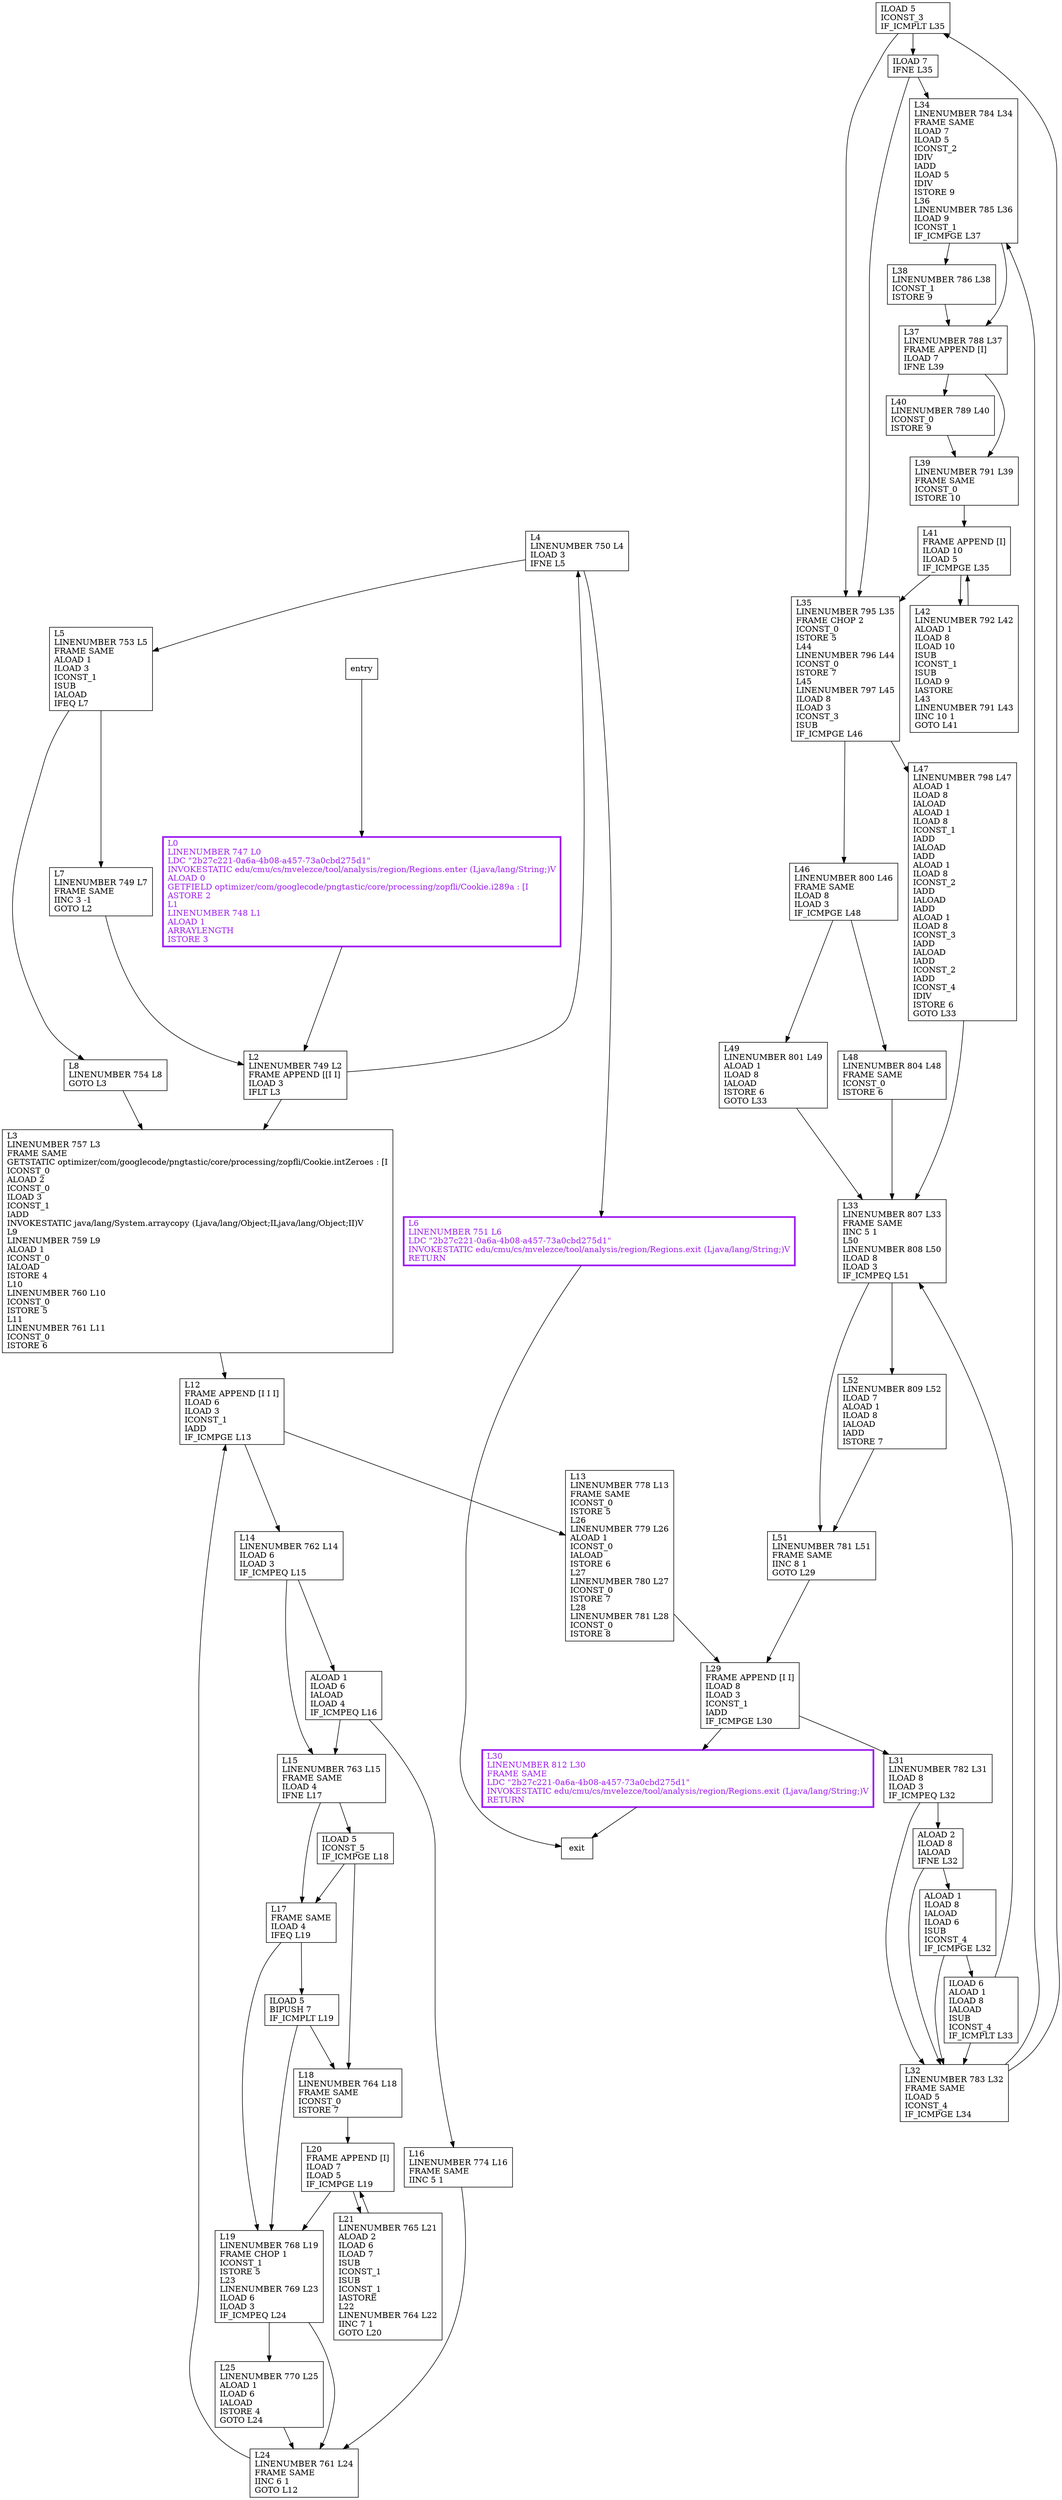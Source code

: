 digraph optimizeHuffmanForRle {
node [shape=record];
242989056 [label="ILOAD 5\lICONST_3\lIF_ICMPLT L35\l"];
1543593152 [label="L8\lLINENUMBER 754 L8\lGOTO L3\l"];
752524531 [label="L34\lLINENUMBER 784 L34\lFRAME SAME\lILOAD 7\lILOAD 5\lICONST_2\lIDIV\lIADD\lILOAD 5\lIDIV\lISTORE 9\lL36\lLINENUMBER 785 L36\lILOAD 9\lICONST_1\lIF_ICMPGE L37\l"];
1438969966 [label="L49\lLINENUMBER 801 L49\lALOAD 1\lILOAD 8\lIALOAD\lISTORE 6\lGOTO L33\l"];
688305679 [label="L46\lLINENUMBER 800 L46\lFRAME SAME\lILOAD 8\lILOAD 3\lIF_ICMPGE L48\l"];
280025442 [label="L18\lLINENUMBER 764 L18\lFRAME SAME\lICONST_0\lISTORE 7\l"];
552514505 [label="L14\lLINENUMBER 762 L14\lILOAD 6\lILOAD 3\lIF_ICMPEQ L15\l"];
1212632500 [label="L6\lLINENUMBER 751 L6\lLDC \"2b27c221-0a6a-4b08-a457-73a0cbd275d1\"\lINVOKESTATIC edu/cmu/cs/mvelezce/tool/analysis/region/Regions.exit (Ljava/lang/String;)V\lRETURN\l"];
500707740 [label="L32\lLINENUMBER 783 L32\lFRAME SAME\lILOAD 5\lICONST_4\lIF_ICMPGE L34\l"];
196888285 [label="L48\lLINENUMBER 804 L48\lFRAME SAME\lICONST_0\lISTORE 6\l"];
905160351 [label="L42\lLINENUMBER 792 L42\lALOAD 1\lILOAD 8\lILOAD 10\lISUB\lICONST_1\lISUB\lILOAD 9\lIASTORE\lL43\lLINENUMBER 791 L43\lIINC 10 1\lGOTO L41\l"];
377179579 [label="ILOAD 7\lIFNE L35\l"];
601086822 [label="L47\lLINENUMBER 798 L47\lALOAD 1\lILOAD 8\lIALOAD\lALOAD 1\lILOAD 8\lICONST_1\lIADD\lIALOAD\lIADD\lALOAD 1\lILOAD 8\lICONST_2\lIADD\lIALOAD\lIADD\lALOAD 1\lILOAD 8\lICONST_3\lIADD\lIALOAD\lIADD\lICONST_2\lIADD\lICONST_4\lIDIV\lISTORE 6\lGOTO L33\l"];
1950727831 [label="L35\lLINENUMBER 795 L35\lFRAME CHOP 2\lICONST_0\lISTORE 5\lL44\lLINENUMBER 796 L44\lICONST_0\lISTORE 7\lL45\lLINENUMBER 797 L45\lILOAD 8\lILOAD 3\lICONST_3\lISUB\lIF_ICMPGE L46\l"];
1796814529 [label="L13\lLINENUMBER 778 L13\lFRAME SAME\lICONST_0\lISTORE 5\lL26\lLINENUMBER 779 L26\lALOAD 1\lICONST_0\lIALOAD\lISTORE 6\lL27\lLINENUMBER 780 L27\lICONST_0\lISTORE 7\lL28\lLINENUMBER 781 L28\lICONST_0\lISTORE 8\l"];
500882639 [label="L7\lLINENUMBER 749 L7\lFRAME SAME\lIINC 3 -1\lGOTO L2\l"];
1358575019 [label="L20\lFRAME APPEND [I]\lILOAD 7\lILOAD 5\lIF_ICMPGE L19\l"];
1184341970 [label="L21\lLINENUMBER 765 L21\lALOAD 2\lILOAD 6\lILOAD 7\lISUB\lICONST_1\lISUB\lICONST_1\lIASTORE\lL22\lLINENUMBER 764 L22\lIINC 7 1\lGOTO L20\l"];
686053230 [label="L40\lLINENUMBER 789 L40\lICONST_0\lISTORE 9\l"];
1374502443 [label="L24\lLINENUMBER 761 L24\lFRAME SAME\lIINC 6 1\lGOTO L12\l"];
554525101 [label="ALOAD 2\lILOAD 8\lIALOAD\lIFNE L32\l"];
138905202 [label="L0\lLINENUMBER 747 L0\lLDC \"2b27c221-0a6a-4b08-a457-73a0cbd275d1\"\lINVOKESTATIC edu/cmu/cs/mvelezce/tool/analysis/region/Regions.enter (Ljava/lang/String;)V\lALOAD 0\lGETFIELD optimizer/com/googlecode/pngtastic/core/processing/zopfli/Cookie.i289a : [I\lASTORE 2\lL1\lLINENUMBER 748 L1\lALOAD 1\lARRAYLENGTH\lISTORE 3\l"];
1994329160 [label="L15\lLINENUMBER 763 L15\lFRAME SAME\lILOAD 4\lIFNE L17\l"];
1586753837 [label="L4\lLINENUMBER 750 L4\lILOAD 3\lIFNE L5\l"];
2028900305 [label="L30\lLINENUMBER 812 L30\lFRAME SAME\lLDC \"2b27c221-0a6a-4b08-a457-73a0cbd275d1\"\lINVOKESTATIC edu/cmu/cs/mvelezce/tool/analysis/region/Regions.exit (Ljava/lang/String;)V\lRETURN\l"];
61594760 [label="L25\lLINENUMBER 770 L25\lALOAD 1\lILOAD 6\lIALOAD\lISTORE 4\lGOTO L24\l"];
996976965 [label="L41\lFRAME APPEND [I]\lILOAD 10\lILOAD 5\lIF_ICMPGE L35\l"];
1029077244 [label="L38\lLINENUMBER 786 L38\lICONST_1\lISTORE 9\l"];
1777826930 [label="ILOAD 5\lBIPUSH 7\lIF_ICMPLT L19\l"];
498614879 [label="L29\lFRAME APPEND [I I]\lILOAD 8\lILOAD 3\lICONST_1\lIADD\lIF_ICMPGE L30\l"];
1116780989 [label="L16\lLINENUMBER 774 L16\lFRAME SAME\lIINC 5 1\l"];
1078651521 [label="L31\lLINENUMBER 782 L31\lILOAD 8\lILOAD 3\lIF_ICMPEQ L32\l"];
2042145312 [label="L12\lFRAME APPEND [I I I]\lILOAD 6\lILOAD 3\lICONST_1\lIADD\lIF_ICMPGE L13\l"];
756146778 [label="ALOAD 1\lILOAD 8\lIALOAD\lILOAD 6\lISUB\lICONST_4\lIF_ICMPGE L32\l"];
529090595 [label="L3\lLINENUMBER 757 L3\lFRAME SAME\lGETSTATIC optimizer/com/googlecode/pngtastic/core/processing/zopfli/Cookie.intZeroes : [I\lICONST_0\lALOAD 2\lICONST_0\lILOAD 3\lICONST_1\lIADD\lINVOKESTATIC java/lang/System.arraycopy (Ljava/lang/Object;ILjava/lang/Object;II)V\lL9\lLINENUMBER 759 L9\lALOAD 1\lICONST_0\lIALOAD\lISTORE 4\lL10\lLINENUMBER 760 L10\lICONST_0\lISTORE 5\lL11\lLINENUMBER 761 L11\lICONST_0\lISTORE 6\l"];
419875119 [label="ILOAD 5\lICONST_5\lIF_ICMPGE L18\l"];
1849587331 [label="L37\lLINENUMBER 788 L37\lFRAME APPEND [I]\lILOAD 7\lIFNE L39\l"];
1240371735 [label="L51\lLINENUMBER 781 L51\lFRAME SAME\lIINC 8 1\lGOTO L29\l"];
1681840327 [label="L39\lLINENUMBER 791 L39\lFRAME SAME\lICONST_0\lISTORE 10\l"];
397753053 [label="L17\lFRAME SAME\lILOAD 4\lIFEQ L19\l"];
423748272 [label="L2\lLINENUMBER 749 L2\lFRAME APPEND [[I I]\lILOAD 3\lIFLT L3\l"];
1952151719 [label="L52\lLINENUMBER 809 L52\lILOAD 7\lALOAD 1\lILOAD 8\lIALOAD\lIADD\lISTORE 7\l"];
1712363925 [label="L33\lLINENUMBER 807 L33\lFRAME SAME\lIINC 5 1\lL50\lLINENUMBER 808 L50\lILOAD 8\lILOAD 3\lIF_ICMPEQ L51\l"];
1612522561 [label="ALOAD 1\lILOAD 6\lIALOAD\lILOAD 4\lIF_ICMPEQ L16\l"];
974658459 [label="ILOAD 6\lALOAD 1\lILOAD 8\lIALOAD\lISUB\lICONST_4\lIF_ICMPLT L33\l"];
2080841808 [label="L5\lLINENUMBER 753 L5\lFRAME SAME\lALOAD 1\lILOAD 3\lICONST_1\lISUB\lIALOAD\lIFEQ L7\l"];
1462421400 [label="L19\lLINENUMBER 768 L19\lFRAME CHOP 1\lICONST_1\lISTORE 5\lL23\lLINENUMBER 769 L23\lILOAD 6\lILOAD 3\lIF_ICMPEQ L24\l"];
entry;
exit;
1543593152 -> 529090595;
688305679 -> 1438969966;
688305679 -> 196888285;
280025442 -> 1358575019;
552514505 -> 1994329160;
552514505 -> 1612522561;
196888285 -> 1712363925;
377179579 -> 752524531;
377179579 -> 1950727831;
1950727831 -> 601086822;
1950727831 -> 688305679;
500882639 -> 423748272;
1358575019 -> 1184341970;
1358575019 -> 1462421400;
686053230 -> 1681840327;
1374502443 -> 2042145312;
554525101 -> 756146778;
554525101 -> 500707740;
138905202 -> 423748272;
1994329160 -> 397753053;
1994329160 -> 419875119;
61594760 -> 1374502443;
996976965 -> 1950727831;
996976965 -> 905160351;
1078651521 -> 554525101;
1078651521 -> 500707740;
529090595 -> 2042145312;
entry -> 138905202;
1681840327 -> 996976965;
1612522561 -> 1994329160;
1612522561 -> 1116780989;
974658459 -> 1712363925;
974658459 -> 500707740;
2080841808 -> 1543593152;
2080841808 -> 500882639;
1462421400 -> 61594760;
1462421400 -> 1374502443;
242989056 -> 1950727831;
242989056 -> 377179579;
752524531 -> 1029077244;
752524531 -> 1849587331;
1438969966 -> 1712363925;
1212632500 -> exit;
500707740 -> 242989056;
500707740 -> 752524531;
905160351 -> 996976965;
601086822 -> 1712363925;
1796814529 -> 498614879;
1184341970 -> 1358575019;
1586753837 -> 1212632500;
1586753837 -> 2080841808;
2028900305 -> exit;
1029077244 -> 1849587331;
1777826930 -> 280025442;
1777826930 -> 1462421400;
498614879 -> 2028900305;
498614879 -> 1078651521;
1116780989 -> 1374502443;
2042145312 -> 1796814529;
2042145312 -> 552514505;
756146778 -> 974658459;
756146778 -> 500707740;
419875119 -> 397753053;
419875119 -> 280025442;
1849587331 -> 1681840327;
1849587331 -> 686053230;
1240371735 -> 498614879;
397753053 -> 1777826930;
397753053 -> 1462421400;
423748272 -> 1586753837;
423748272 -> 529090595;
1952151719 -> 1240371735;
1712363925 -> 1240371735;
1712363925 -> 1952151719;
2028900305[fontcolor="purple", penwidth=3, color="purple"];
1212632500[fontcolor="purple", penwidth=3, color="purple"];
138905202[fontcolor="purple", penwidth=3, color="purple"];
}
